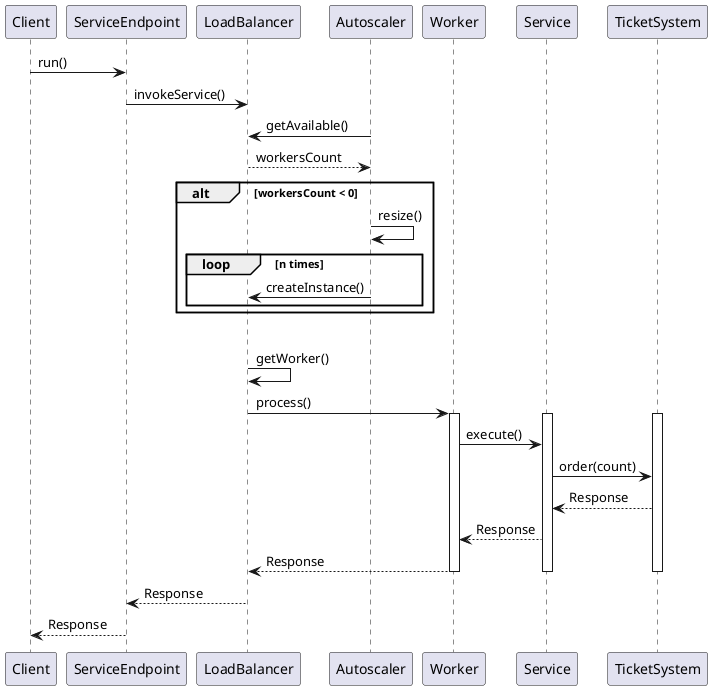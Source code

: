 @startuml seqUc2Nf1

Client -> ServiceEndpoint: run()

ServiceEndpoint -> LoadBalancer: invokeService()
Autoscaler -> LoadBalancer: getAvailable()
return workersCount
alt workersCount < 0
    Autoscaler -> Autoscaler: resize()
    loop n times
        Autoscaler -> LoadBalancer: createInstance()
    end
end
|||

LoadBalancer -> LoadBalancer: getWorker()
LoadBalancer -> Worker: process()
activate Worker
activate Service
activate TicketSystem

Worker -> Service: execute()
Service -> TicketSystem: order(count)

Service <-- TicketSystem: Response
Worker <-- Service: Response
return Response

deactivate Worker
deactivate Service
deactivate TicketSystem

ServiceEndpoint <-- LoadBalancer: Response
Client <-- ServiceEndpoint: Response
@enduml